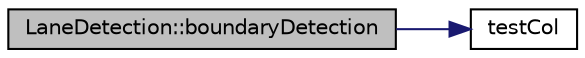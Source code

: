 digraph "LaneDetection::boundaryDetection"
{
 // LATEX_PDF_SIZE
  edge [fontname="Helvetica",fontsize="10",labelfontname="Helvetica",labelfontsize="10"];
  node [fontname="Helvetica",fontsize="10",shape=record];
  rankdir="LR";
  Node1 [label="LaneDetection::boundaryDetection",height=0.2,width=0.4,color="black", fillcolor="grey75", style="filled", fontcolor="black",tooltip="Identify's the starting position of the lanes in the current frame."];
  Node1 -> Node2 [color="midnightblue",fontsize="10",style="solid",fontname="Helvetica"];
  Node2 [label="testCol",height=0.2,width=0.4,color="black", fillcolor="white", style="filled",URL="$_lane_detection_8cpp.html#a72be4fc48de87739d1493aa2c14c9246",tooltip="Variable to change the color of the search windows so the user can see if currently the left or the r..."];
}
